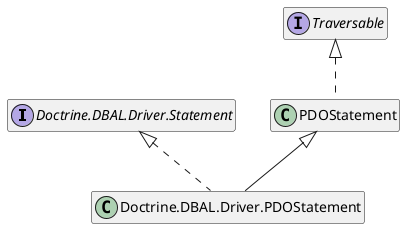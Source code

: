 @startuml
set namespaceSeparator none
hide empty members
hide empty methods

interface Doctrine.DBAL.Driver.Statement
class Doctrine.DBAL.Driver.PDOStatement 

class Doctrine.DBAL.Driver.PDOStatement extends PDOStatement
class Doctrine.DBAL.Driver.PDOStatement implements Doctrine.DBAL.Driver.Statement

class PDOStatement implements Traversable
@enduml

